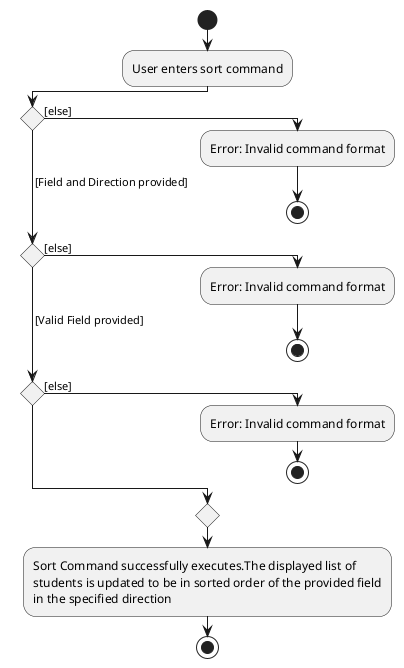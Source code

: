 @startuml
!pragma useVerticalIf on
start
:User enters sort command;
if () then ([else])
  :Error: Invalid command format;
  stop
( [Field and Direction provided]) elseif () then ([else])
  :Error: Invalid command format;
  stop
( [Valid Field provided]) elseif () then ([else])
  :Error: Invalid command format;
  stop

endif
  :Sort Command successfully executes.The displayed list of
students is updated to be in sorted order of the provided field
in the specified direction;
stop

@enduml
